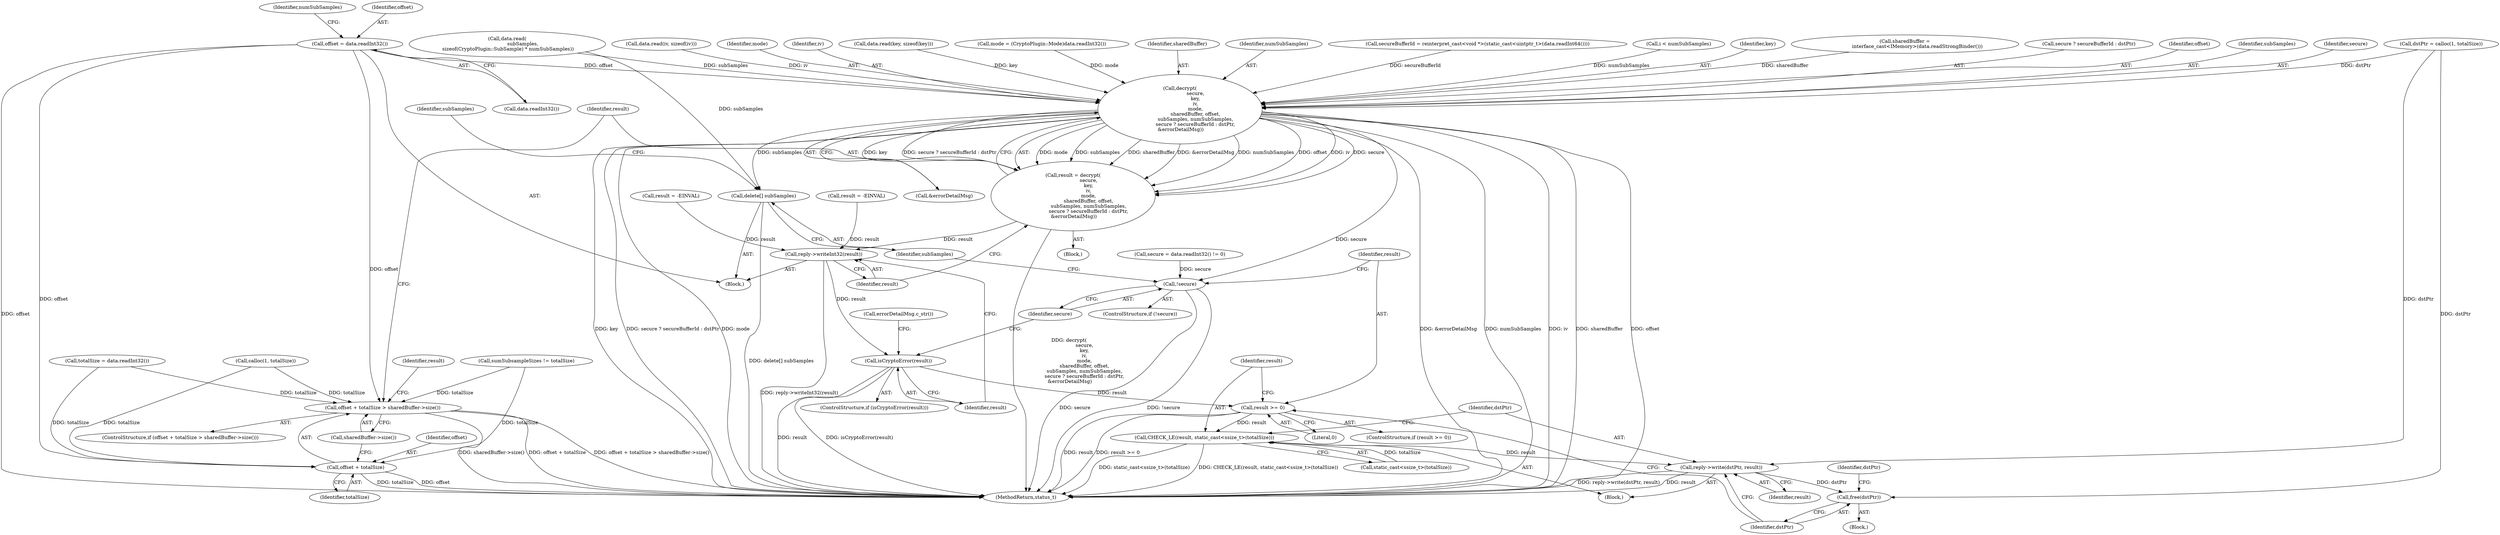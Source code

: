 digraph "0_Android_22f824feac43d5758f9a70b77f2aca840ba62c3b@API" {
"1000249" [label="(Call,offset = data.readInt32())"];
"1000364" [label="(Call,offset + totalSize > sharedBuffer->size())"];
"1000365" [label="(Call,offset + totalSize)"];
"1000378" [label="(Call,decrypt(\n                    secure,\n                    key,\n                    iv,\n                    mode,\n                    sharedBuffer, offset,\n                    subSamples, numSubSamples,\n                    secure ? secureBufferId : dstPtr,\n &errorDetailMsg))"];
"1000376" [label="(Call,result = decrypt(\n                    secure,\n                    key,\n                    iv,\n                    mode,\n                    sharedBuffer, offset,\n                    subSamples, numSubSamples,\n                    secure ? secureBufferId : dstPtr,\n &errorDetailMsg))"];
"1000393" [label="(Call,reply->writeInt32(result))"];
"1000396" [label="(Call,isCryptoError(result))"];
"1000406" [label="(Call,result >= 0)"];
"1000410" [label="(Call,CHECK_LE(result, static_cast<ssize_t>(totalSize)))"];
"1000415" [label="(Call,reply->write(dstPtr, result))"];
"1000418" [label="(Call,free(dstPtr))"];
"1000402" [label="(Call,!secure)"];
"1000423" [label="(Call,delete[] subSamples)"];
"1000419" [label="(Identifier,dstPtr)"];
"1000215" [label="(Call,secure = data.readInt32() != 0)"];
"1000283" [label="(Call,calloc(1, totalSize))"];
"1000367" [label="(Identifier,totalSize)"];
"1000301" [label="(Call,i < numSubSamples)"];
"1000380" [label="(Identifier,key)"];
"1000261" [label="(Call,data.read(\n                    subSamples,\n sizeof(CryptoPlugin::SubSample) * numSubSamples))"];
"1000241" [label="(Call,sharedBuffer =\n                interface_cast<IMemory>(data.readStrongBinder()))"];
"1000365" [label="(Call,offset + totalSize)"];
"1000358" [label="(Call,result = -EINVAL)"];
"1000254" [label="(Identifier,numSubSamples)"];
"1000249" [label="(Call,offset = data.readInt32())"];
"1000237" [label="(Call,totalSize = data.readInt32())"];
"1000366" [label="(Identifier,offset)"];
"1000408" [label="(Literal,0)"];
"1000387" [label="(Call,secure ? secureBufferId : dstPtr)"];
"1000375" [label="(Block,)"];
"1000384" [label="(Identifier,offset)"];
"1000385" [label="(Identifier,subSamples)"];
"1000400" [label="(Call,errorDetailMsg.c_str())"];
"1000376" [label="(Call,result = decrypt(\n                    secure,\n                    key,\n                    iv,\n                    mode,\n                    sharedBuffer, offset,\n                    subSamples, numSubSamples,\n                    secure ? secureBufferId : dstPtr,\n &errorDetailMsg))"];
"1000379" [label="(Identifier,secure)"];
"1000395" [label="(ControlStructure,if (isCryptoError(result)))"];
"1000401" [label="(ControlStructure,if (!secure))"];
"1000354" [label="(Call,sumSubsampleSizes != totalSize)"];
"1000415" [label="(Call,reply->write(dstPtr, result))"];
"1000377" [label="(Identifier,result)"];
"1000421" [label="(Identifier,dstPtr)"];
"1000391" [label="(Call,&errorDetailMsg)"];
"1000402" [label="(Call,!secure)"];
"1000371" [label="(Identifier,result)"];
"1000403" [label="(Identifier,secure)"];
"1000250" [label="(Identifier,offset)"];
"1000471" [label="(MethodReturn,status_t)"];
"1000232" [label="(Call,data.read(iv, sizeof(iv)))"];
"1000393" [label="(Call,reply->writeInt32(result))"];
"1000368" [label="(Call,sharedBuffer->size())"];
"1000382" [label="(Identifier,mode)"];
"1000405" [label="(ControlStructure,if (result >= 0))"];
"1000281" [label="(Call,dstPtr = calloc(1, totalSize))"];
"1000381" [label="(Identifier,iv)"];
"1000363" [label="(ControlStructure,if (offset + totalSize > sharedBuffer->size()))"];
"1000407" [label="(Identifier,result)"];
"1000409" [label="(Block,)"];
"1000378" [label="(Call,decrypt(\n                    secure,\n                    key,\n                    iv,\n                    mode,\n                    sharedBuffer, offset,\n                    subSamples, numSubSamples,\n                    secure ? secureBufferId : dstPtr,\n &errorDetailMsg))"];
"1000227" [label="(Call,data.read(key, sizeof(key)))"];
"1000416" [label="(Identifier,dstPtr)"];
"1000423" [label="(Call,delete[] subSamples)"];
"1000364" [label="(Call,offset + totalSize > sharedBuffer->size())"];
"1000406" [label="(Call,result >= 0)"];
"1000251" [label="(Call,data.readInt32())"];
"1000410" [label="(Call,CHECK_LE(result, static_cast<ssize_t>(totalSize)))"];
"1000417" [label="(Identifier,result)"];
"1000424" [label="(Identifier,subSamples)"];
"1000209" [label="(Block,)"];
"1000394" [label="(Identifier,result)"];
"1000396" [label="(Call,isCryptoError(result))"];
"1000370" [label="(Call,result = -EINVAL)"];
"1000221" [label="(Call,mode = (CryptoPlugin::Mode)data.readInt32())"];
"1000426" [label="(Identifier,subSamples)"];
"1000404" [label="(Block,)"];
"1000397" [label="(Identifier,result)"];
"1000411" [label="(Identifier,result)"];
"1000383" [label="(Identifier,sharedBuffer)"];
"1000418" [label="(Call,free(dstPtr))"];
"1000412" [label="(Call,static_cast<ssize_t>(totalSize))"];
"1000386" [label="(Identifier,numSubSamples)"];
"1000272" [label="(Call,secureBufferId = reinterpret_cast<void *>(static_cast<uintptr_t>(data.readInt64())))"];
"1000249" -> "1000209"  [label="AST: "];
"1000249" -> "1000251"  [label="CFG: "];
"1000250" -> "1000249"  [label="AST: "];
"1000251" -> "1000249"  [label="AST: "];
"1000254" -> "1000249"  [label="CFG: "];
"1000249" -> "1000471"  [label="DDG: offset"];
"1000249" -> "1000364"  [label="DDG: offset"];
"1000249" -> "1000365"  [label="DDG: offset"];
"1000249" -> "1000378"  [label="DDG: offset"];
"1000364" -> "1000363"  [label="AST: "];
"1000364" -> "1000368"  [label="CFG: "];
"1000365" -> "1000364"  [label="AST: "];
"1000368" -> "1000364"  [label="AST: "];
"1000371" -> "1000364"  [label="CFG: "];
"1000377" -> "1000364"  [label="CFG: "];
"1000364" -> "1000471"  [label="DDG: offset + totalSize"];
"1000364" -> "1000471"  [label="DDG: offset + totalSize > sharedBuffer->size()"];
"1000364" -> "1000471"  [label="DDG: sharedBuffer->size()"];
"1000354" -> "1000364"  [label="DDG: totalSize"];
"1000283" -> "1000364"  [label="DDG: totalSize"];
"1000237" -> "1000364"  [label="DDG: totalSize"];
"1000365" -> "1000367"  [label="CFG: "];
"1000366" -> "1000365"  [label="AST: "];
"1000367" -> "1000365"  [label="AST: "];
"1000368" -> "1000365"  [label="CFG: "];
"1000365" -> "1000471"  [label="DDG: totalSize"];
"1000365" -> "1000471"  [label="DDG: offset"];
"1000354" -> "1000365"  [label="DDG: totalSize"];
"1000283" -> "1000365"  [label="DDG: totalSize"];
"1000237" -> "1000365"  [label="DDG: totalSize"];
"1000378" -> "1000376"  [label="AST: "];
"1000378" -> "1000391"  [label="CFG: "];
"1000379" -> "1000378"  [label="AST: "];
"1000380" -> "1000378"  [label="AST: "];
"1000381" -> "1000378"  [label="AST: "];
"1000382" -> "1000378"  [label="AST: "];
"1000383" -> "1000378"  [label="AST: "];
"1000384" -> "1000378"  [label="AST: "];
"1000385" -> "1000378"  [label="AST: "];
"1000386" -> "1000378"  [label="AST: "];
"1000387" -> "1000378"  [label="AST: "];
"1000391" -> "1000378"  [label="AST: "];
"1000376" -> "1000378"  [label="CFG: "];
"1000378" -> "1000471"  [label="DDG: sharedBuffer"];
"1000378" -> "1000471"  [label="DDG: offset"];
"1000378" -> "1000471"  [label="DDG: key"];
"1000378" -> "1000471"  [label="DDG: secure ? secureBufferId : dstPtr"];
"1000378" -> "1000471"  [label="DDG: mode"];
"1000378" -> "1000471"  [label="DDG: &errorDetailMsg"];
"1000378" -> "1000471"  [label="DDG: numSubSamples"];
"1000378" -> "1000471"  [label="DDG: iv"];
"1000378" -> "1000376"  [label="DDG: mode"];
"1000378" -> "1000376"  [label="DDG: subSamples"];
"1000378" -> "1000376"  [label="DDG: sharedBuffer"];
"1000378" -> "1000376"  [label="DDG: &errorDetailMsg"];
"1000378" -> "1000376"  [label="DDG: numSubSamples"];
"1000378" -> "1000376"  [label="DDG: offset"];
"1000378" -> "1000376"  [label="DDG: iv"];
"1000378" -> "1000376"  [label="DDG: secure"];
"1000378" -> "1000376"  [label="DDG: key"];
"1000378" -> "1000376"  [label="DDG: secure ? secureBufferId : dstPtr"];
"1000227" -> "1000378"  [label="DDG: key"];
"1000232" -> "1000378"  [label="DDG: iv"];
"1000221" -> "1000378"  [label="DDG: mode"];
"1000241" -> "1000378"  [label="DDG: sharedBuffer"];
"1000261" -> "1000378"  [label="DDG: subSamples"];
"1000301" -> "1000378"  [label="DDG: numSubSamples"];
"1000272" -> "1000378"  [label="DDG: secureBufferId"];
"1000281" -> "1000378"  [label="DDG: dstPtr"];
"1000378" -> "1000402"  [label="DDG: secure"];
"1000378" -> "1000423"  [label="DDG: subSamples"];
"1000376" -> "1000375"  [label="AST: "];
"1000377" -> "1000376"  [label="AST: "];
"1000394" -> "1000376"  [label="CFG: "];
"1000376" -> "1000471"  [label="DDG: decrypt(\n                    secure,\n                    key,\n                    iv,\n                    mode,\n                    sharedBuffer, offset,\n                    subSamples, numSubSamples,\n                    secure ? secureBufferId : dstPtr,\n &errorDetailMsg)"];
"1000376" -> "1000393"  [label="DDG: result"];
"1000393" -> "1000209"  [label="AST: "];
"1000393" -> "1000394"  [label="CFG: "];
"1000394" -> "1000393"  [label="AST: "];
"1000397" -> "1000393"  [label="CFG: "];
"1000393" -> "1000471"  [label="DDG: reply->writeInt32(result)"];
"1000370" -> "1000393"  [label="DDG: result"];
"1000358" -> "1000393"  [label="DDG: result"];
"1000393" -> "1000396"  [label="DDG: result"];
"1000396" -> "1000395"  [label="AST: "];
"1000396" -> "1000397"  [label="CFG: "];
"1000397" -> "1000396"  [label="AST: "];
"1000400" -> "1000396"  [label="CFG: "];
"1000403" -> "1000396"  [label="CFG: "];
"1000396" -> "1000471"  [label="DDG: isCryptoError(result)"];
"1000396" -> "1000471"  [label="DDG: result"];
"1000396" -> "1000406"  [label="DDG: result"];
"1000406" -> "1000405"  [label="AST: "];
"1000406" -> "1000408"  [label="CFG: "];
"1000407" -> "1000406"  [label="AST: "];
"1000408" -> "1000406"  [label="AST: "];
"1000411" -> "1000406"  [label="CFG: "];
"1000419" -> "1000406"  [label="CFG: "];
"1000406" -> "1000471"  [label="DDG: result"];
"1000406" -> "1000471"  [label="DDG: result >= 0"];
"1000406" -> "1000410"  [label="DDG: result"];
"1000410" -> "1000409"  [label="AST: "];
"1000410" -> "1000412"  [label="CFG: "];
"1000411" -> "1000410"  [label="AST: "];
"1000412" -> "1000410"  [label="AST: "];
"1000416" -> "1000410"  [label="CFG: "];
"1000410" -> "1000471"  [label="DDG: static_cast<ssize_t>(totalSize)"];
"1000410" -> "1000471"  [label="DDG: CHECK_LE(result, static_cast<ssize_t>(totalSize))"];
"1000412" -> "1000410"  [label="DDG: totalSize"];
"1000410" -> "1000415"  [label="DDG: result"];
"1000415" -> "1000409"  [label="AST: "];
"1000415" -> "1000417"  [label="CFG: "];
"1000416" -> "1000415"  [label="AST: "];
"1000417" -> "1000415"  [label="AST: "];
"1000419" -> "1000415"  [label="CFG: "];
"1000415" -> "1000471"  [label="DDG: reply->write(dstPtr, result)"];
"1000415" -> "1000471"  [label="DDG: result"];
"1000281" -> "1000415"  [label="DDG: dstPtr"];
"1000415" -> "1000418"  [label="DDG: dstPtr"];
"1000418" -> "1000404"  [label="AST: "];
"1000418" -> "1000419"  [label="CFG: "];
"1000419" -> "1000418"  [label="AST: "];
"1000421" -> "1000418"  [label="CFG: "];
"1000281" -> "1000418"  [label="DDG: dstPtr"];
"1000402" -> "1000401"  [label="AST: "];
"1000402" -> "1000403"  [label="CFG: "];
"1000403" -> "1000402"  [label="AST: "];
"1000407" -> "1000402"  [label="CFG: "];
"1000424" -> "1000402"  [label="CFG: "];
"1000402" -> "1000471"  [label="DDG: !secure"];
"1000402" -> "1000471"  [label="DDG: secure"];
"1000215" -> "1000402"  [label="DDG: secure"];
"1000423" -> "1000209"  [label="AST: "];
"1000423" -> "1000424"  [label="CFG: "];
"1000424" -> "1000423"  [label="AST: "];
"1000426" -> "1000423"  [label="CFG: "];
"1000423" -> "1000471"  [label="DDG: delete[] subSamples"];
"1000261" -> "1000423"  [label="DDG: subSamples"];
}

